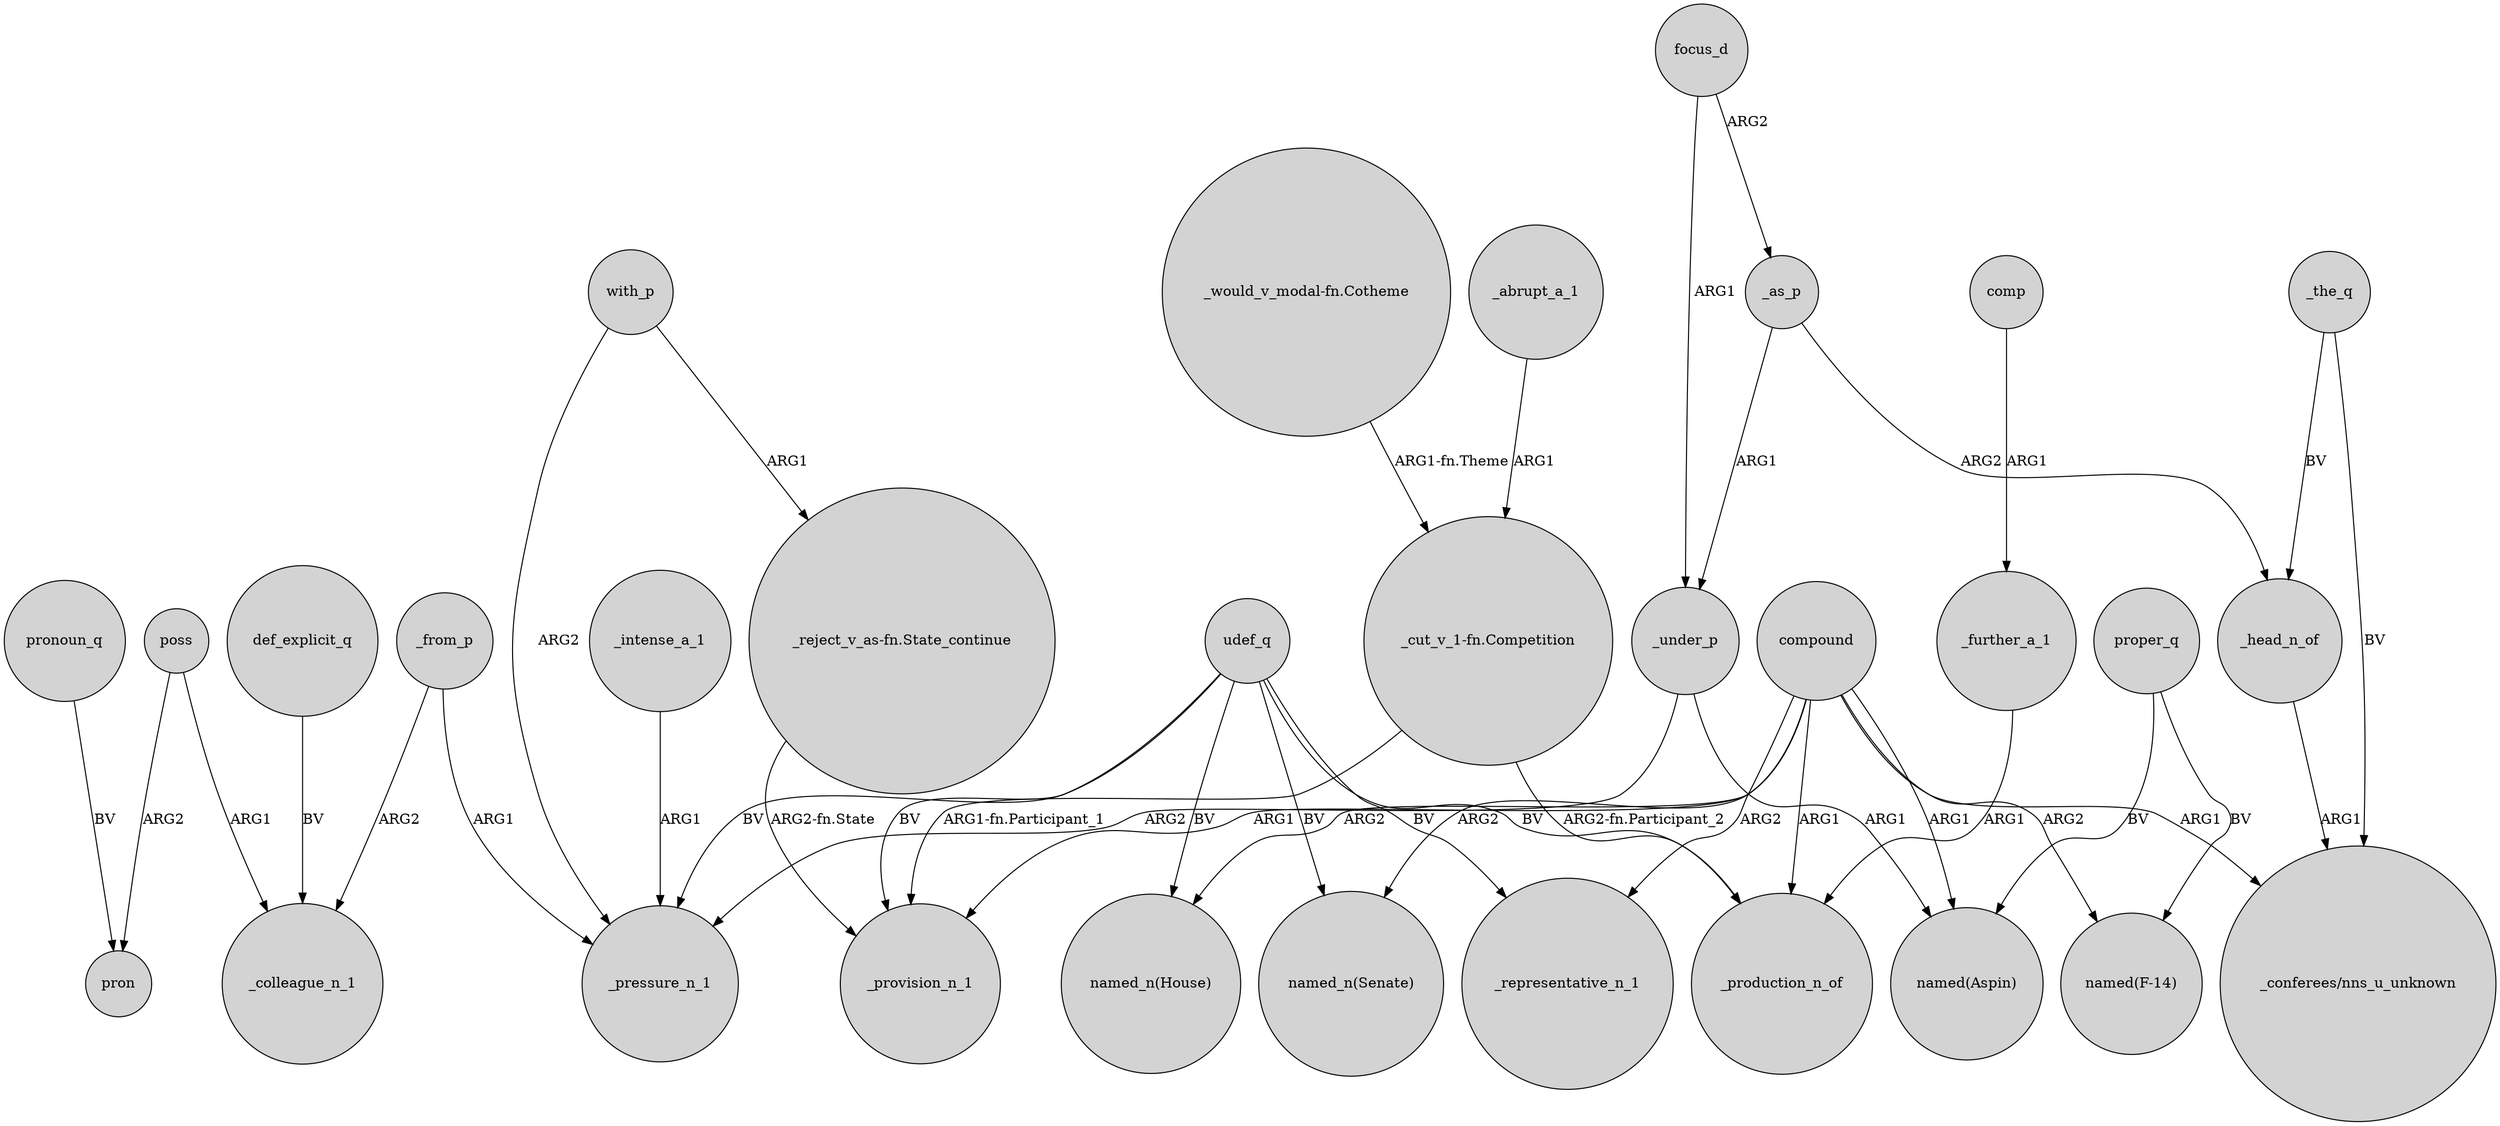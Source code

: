 digraph {
	node [shape=circle style=filled]
	"_cut_v_1-fn.Competition" -> _production_n_of [label="ARG2-fn.Participant_2"]
	"_would_v_modal-fn.Cotheme" -> "_cut_v_1-fn.Competition" [label="ARG1-fn.Theme"]
	_under_p -> _pressure_n_1 [label=ARG2]
	def_explicit_q -> _colleague_n_1 [label=BV]
	compound -> "named(F-14)" [label=ARG2]
	_from_p -> _pressure_n_1 [label=ARG1]
	compound -> _provision_n_1 [label=ARG1]
	_from_p -> _colleague_n_1 [label=ARG2]
	compound -> "named_n(Senate)" [label=ARG2]
	_under_p -> "named(Aspin)" [label=ARG1]
	compound -> "named_n(House)" [label=ARG2]
	udef_q -> _pressure_n_1 [label=BV]
	poss -> _colleague_n_1 [label=ARG1]
	_the_q -> _head_n_of [label=BV]
	_the_q -> "_conferees/nns_u_unknown" [label=BV]
	_abrupt_a_1 -> "_cut_v_1-fn.Competition" [label=ARG1]
	pronoun_q -> pron [label=BV]
	poss -> pron [label=ARG2]
	_further_a_1 -> _production_n_of [label=ARG1]
	proper_q -> "named(Aspin)" [label=BV]
	udef_q -> _provision_n_1 [label=BV]
	with_p -> "_reject_v_as-fn.State_continue" [label=ARG1]
	focus_d -> _under_p [label=ARG1]
	_as_p -> _head_n_of [label=ARG2]
	_intense_a_1 -> _pressure_n_1 [label=ARG1]
	with_p -> _pressure_n_1 [label=ARG2]
	compound -> "_conferees/nns_u_unknown" [label=ARG1]
	udef_q -> _representative_n_1 [label=BV]
	"_cut_v_1-fn.Competition" -> _provision_n_1 [label="ARG1-fn.Participant_1"]
	proper_q -> "named(F-14)" [label=BV]
	compound -> "named(Aspin)" [label=ARG1]
	_as_p -> _under_p [label=ARG1]
	comp -> _further_a_1 [label=ARG1]
	focus_d -> _as_p [label=ARG2]
	_head_n_of -> "_conferees/nns_u_unknown" [label=ARG1]
	udef_q -> "named_n(House)" [label=BV]
	udef_q -> "named_n(Senate)" [label=BV]
	compound -> _representative_n_1 [label=ARG2]
	udef_q -> _production_n_of [label=BV]
	"_reject_v_as-fn.State_continue" -> _provision_n_1 [label="ARG2-fn.State"]
	compound -> _production_n_of [label=ARG1]
}
